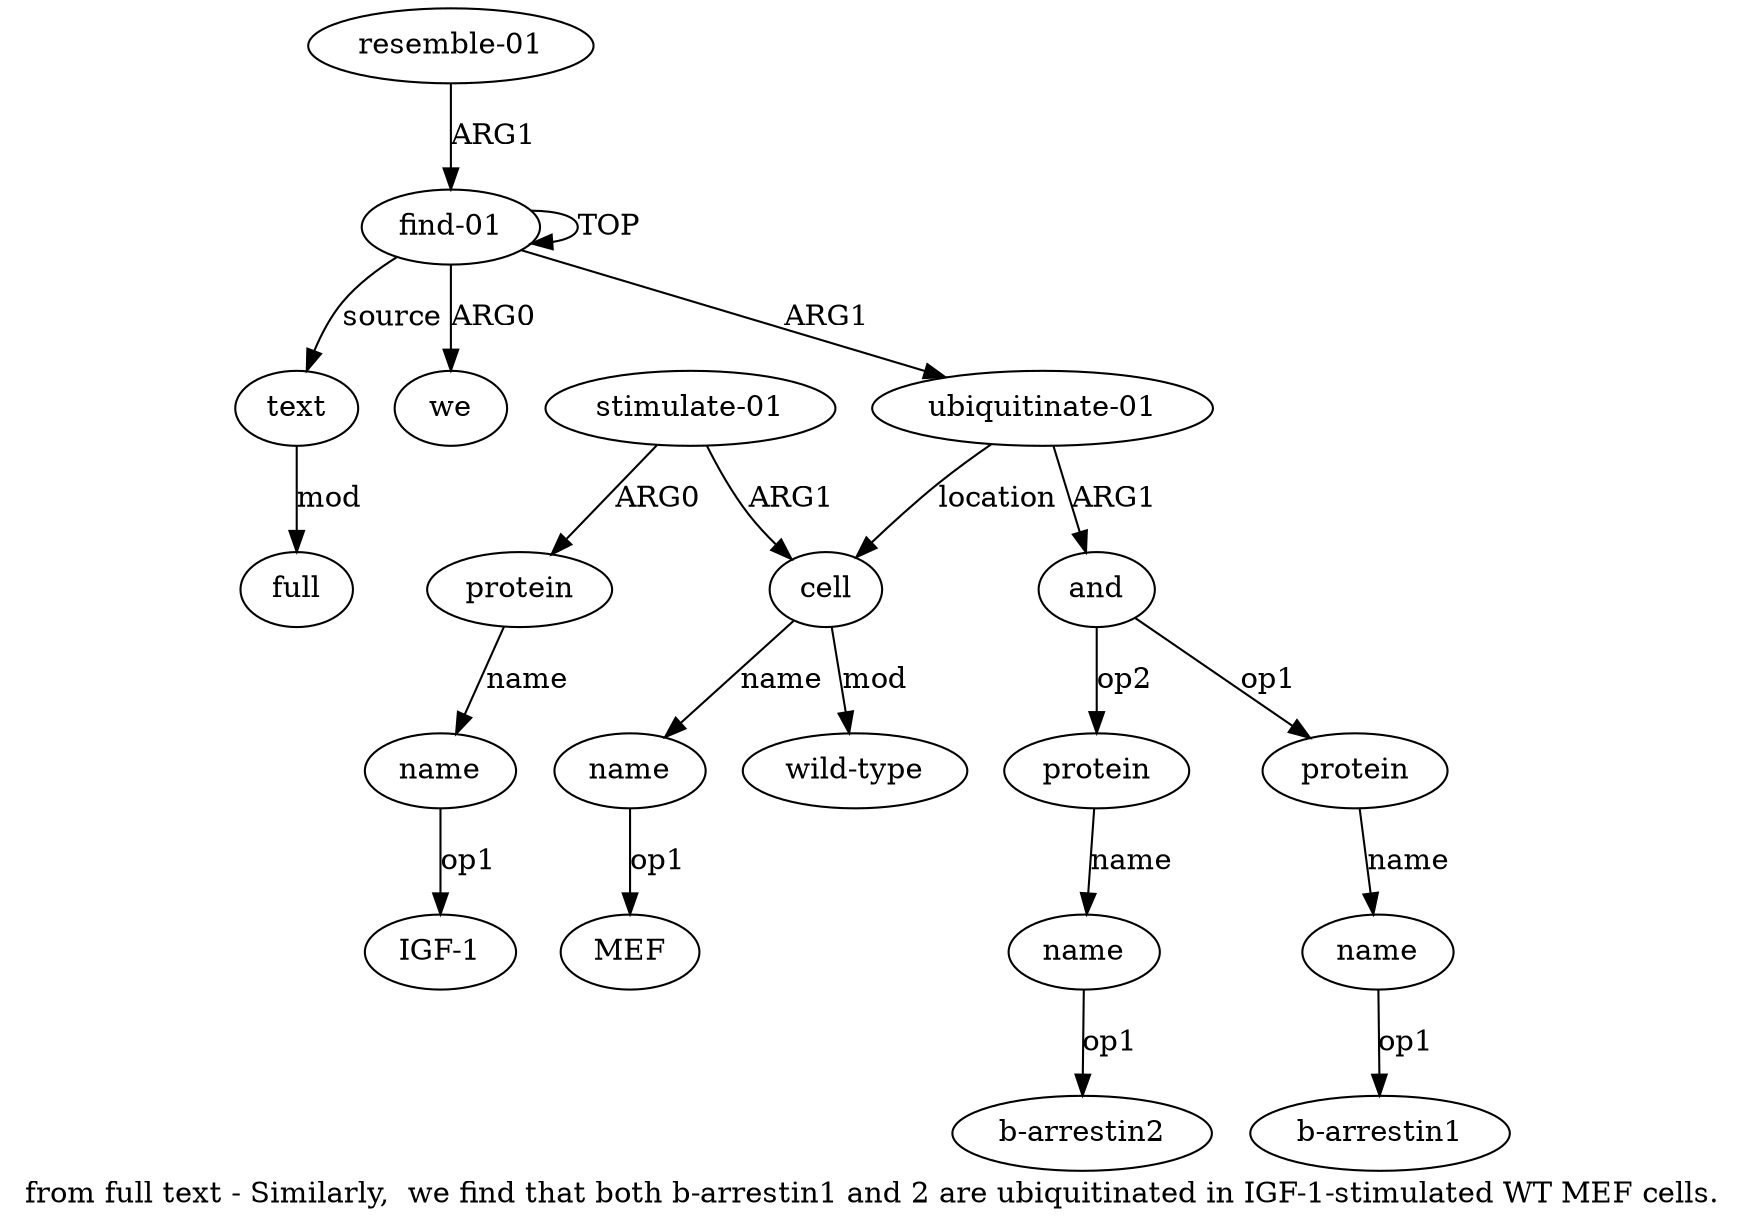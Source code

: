digraph  {
	graph [label="from full text - Similarly,  we find that both b-arrestin1 and 2 are ubiquitinated in IGF-1-stimulated WT MEF cells."];
	node [label="\N"];
	a15	 [color=black,
		gold_ind=15,
		gold_label=text,
		label=text,
		test_ind=15,
		test_label=text];
	a16	 [color=black,
		gold_ind=16,
		gold_label=full,
		label=full,
		test_ind=16,
		test_label=full];
	a15 -> a16 [key=0,
	color=black,
	gold_label=mod,
	label=mod,
	test_label=mod];
a14 [color=black,
	gold_ind=14,
	gold_label="resemble-01",
	label="resemble-01",
	test_ind=14,
	test_label="resemble-01"];
a0 [color=black,
	gold_ind=0,
	gold_label="find-01",
	label="find-01",
	test_ind=0,
	test_label="find-01"];
a14 -> a0 [key=0,
color=black,
gold_label=ARG1,
label=ARG1,
test_label=ARG1];
a11 [color=black,
gold_ind=11,
gold_label="stimulate-01",
label="stimulate-01",
test_ind=11,
test_label="stimulate-01"];
a12 [color=black,
gold_ind=12,
gold_label=protein,
label=protein,
test_ind=12,
test_label=protein];
a11 -> a12 [key=0,
color=black,
gold_label=ARG0,
label=ARG0,
test_label=ARG0];
a8 [color=black,
gold_ind=8,
gold_label=cell,
label=cell,
test_ind=8,
test_label=cell];
a11 -> a8 [key=0,
color=black,
gold_label=ARG1,
label=ARG1,
test_label=ARG1];
a10 [color=black,
gold_ind=10,
gold_label="wild-type",
label="wild-type",
test_ind=10,
test_label="wild-type"];
a13 [color=black,
gold_ind=13,
gold_label=name,
label=name,
test_ind=13,
test_label=name];
"a13 IGF-1" [color=black,
gold_ind=-1,
gold_label="IGF-1",
label="IGF-1",
test_ind=-1,
test_label="IGF-1"];
a13 -> "a13 IGF-1" [key=0,
color=black,
gold_label=op1,
label=op1,
test_label=op1];
a12 -> a13 [key=0,
color=black,
gold_label=name,
label=name,
test_label=name];
"a7 b-arrestin2" [color=black,
gold_ind=-1,
gold_label="b-arrestin2",
label="b-arrestin2",
test_ind=-1,
test_label="b-arrestin2"];
"a5 b-arrestin1" [color=black,
gold_ind=-1,
gold_label="b-arrestin1",
label="b-arrestin1",
test_ind=-1,
test_label="b-arrestin1"];
"a9 MEF" [color=black,
gold_ind=-1,
gold_label=MEF,
label=MEF,
test_ind=-1,
test_label=MEF];
a1 [color=black,
gold_ind=1,
gold_label=we,
label=we,
test_ind=1,
test_label=we];
a0 -> a15 [key=0,
color=black,
gold_label=source,
label=source,
test_label=source];
a0 -> a1 [key=0,
color=black,
gold_label=ARG0,
label=ARG0,
test_label=ARG0];
a0 -> a0 [key=0,
color=black,
gold_label=TOP,
label=TOP,
test_label=TOP];
a2 [color=black,
gold_ind=2,
gold_label="ubiquitinate-01",
label="ubiquitinate-01",
test_ind=2,
test_label="ubiquitinate-01"];
a0 -> a2 [key=0,
color=black,
gold_label=ARG1,
label=ARG1,
test_label=ARG1];
a3 [color=black,
gold_ind=3,
gold_label=and,
label=and,
test_ind=3,
test_label=and];
a4 [color=black,
gold_ind=4,
gold_label=protein,
label=protein,
test_ind=4,
test_label=protein];
a3 -> a4 [key=0,
color=black,
gold_label=op1,
label=op1,
test_label=op1];
a6 [color=black,
gold_ind=6,
gold_label=protein,
label=protein,
test_ind=6,
test_label=protein];
a3 -> a6 [key=0,
color=black,
gold_label=op2,
label=op2,
test_label=op2];
a2 -> a3 [key=0,
color=black,
gold_label=ARG1,
label=ARG1,
test_label=ARG1];
a2 -> a8 [key=0,
color=black,
gold_label=location,
label=location,
test_label=location];
a5 [color=black,
gold_ind=5,
gold_label=name,
label=name,
test_ind=5,
test_label=name];
a5 -> "a5 b-arrestin1" [key=0,
color=black,
gold_label=op1,
label=op1,
test_label=op1];
a4 -> a5 [key=0,
color=black,
gold_label=name,
label=name,
test_label=name];
a7 [color=black,
gold_ind=7,
gold_label=name,
label=name,
test_ind=7,
test_label=name];
a7 -> "a7 b-arrestin2" [key=0,
color=black,
gold_label=op1,
label=op1,
test_label=op1];
a6 -> a7 [key=0,
color=black,
gold_label=name,
label=name,
test_label=name];
a9 [color=black,
gold_ind=9,
gold_label=name,
label=name,
test_ind=9,
test_label=name];
a9 -> "a9 MEF" [key=0,
color=black,
gold_label=op1,
label=op1,
test_label=op1];
a8 -> a10 [key=0,
color=black,
gold_label=mod,
label=mod,
test_label=mod];
a8 -> a9 [key=0,
color=black,
gold_label=name,
label=name,
test_label=name];
}
